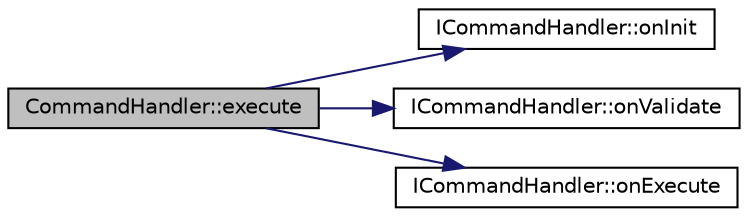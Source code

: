 digraph "CommandHandler::execute"
{
  edge [fontname="Helvetica",fontsize="10",labelfontname="Helvetica",labelfontsize="10"];
  node [fontname="Helvetica",fontsize="10",shape=record];
  rankdir="LR";
  Node2 [label="CommandHandler::execute",height=0.2,width=0.4,color="black", fillcolor="grey75", style="filled", fontcolor="black"];
  Node2 -> Node3 [color="midnightblue",fontsize="10",style="solid",fontname="Helvetica"];
  Node3 [label="ICommandHandler::onInit",height=0.2,width=0.4,color="black", fillcolor="white", style="filled",URL="$class_i_command_handler.html#afad80318a6c269d0436649eef58edbdd",tooltip="Int command event. It prepare data&#39;s needed to execute command. If \"command\" casting is needed it sho..."];
  Node2 -> Node4 [color="midnightblue",fontsize="10",style="solid",fontname="Helvetica"];
  Node4 [label="ICommandHandler::onValidate",height=0.2,width=0.4,color="black", fillcolor="white", style="filled",URL="$class_i_command_handler.html#adfb05dece29a4effa9f2ce5b4fe026ed",tooltip="Validtaion event. It execute validation of data if it contain all proper value. "];
  Node2 -> Node5 [color="midnightblue",fontsize="10",style="solid",fontname="Helvetica"];
  Node5 [label="ICommandHandler::onExecute",height=0.2,width=0.4,color="black", fillcolor="white", style="filled",URL="$class_i_command_handler.html#a7ed968bd6052ac418f50280a0ec5dd8b",tooltip="Execution event. It execute actual command and commiting it to blockchain. "];
}

